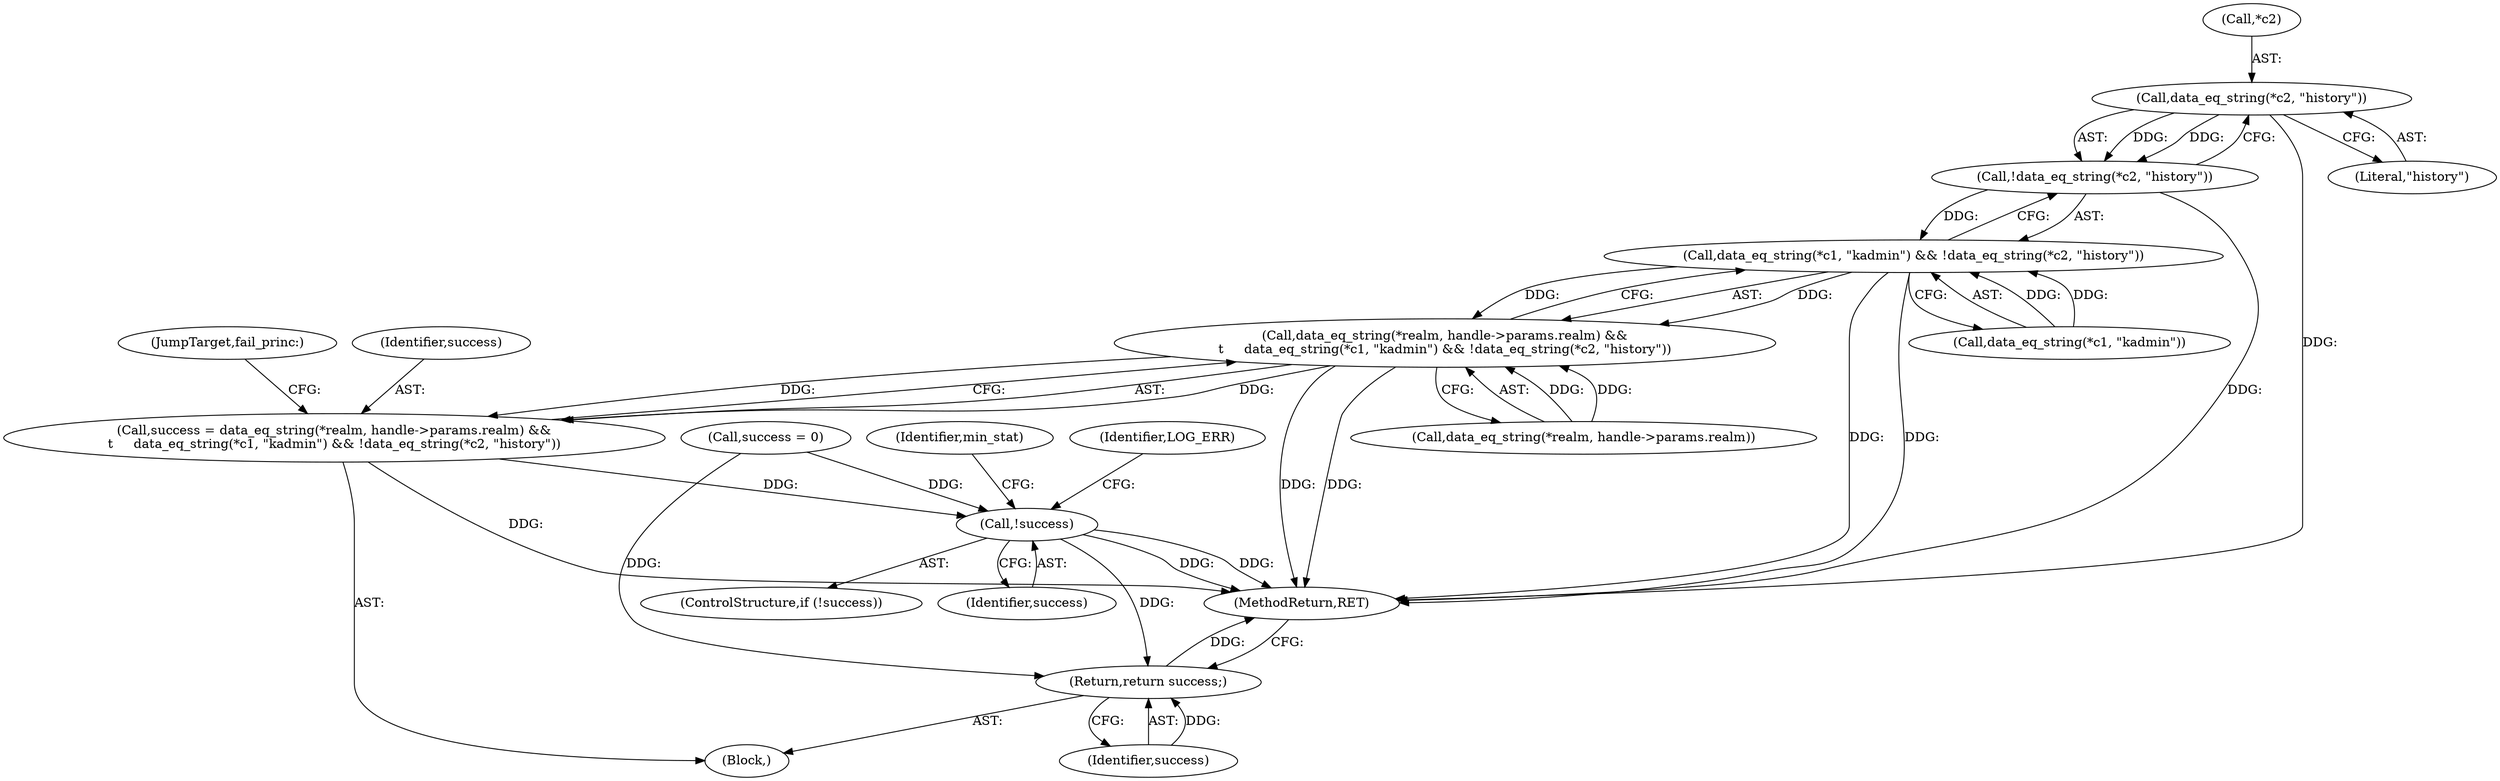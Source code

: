 digraph "0_krb5_6609658db0799053fbef0d7d0aa2f1fd68ef32d8@pointer" {
"1000245" [label="(Call,data_eq_string(*c2, \"history\"))"];
"1000244" [label="(Call,!data_eq_string(*c2, \"history\"))"];
"1000239" [label="(Call,data_eq_string(*c1, \"kadmin\") && !data_eq_string(*c2, \"history\"))"];
"1000230" [label="(Call,data_eq_string(*realm, handle->params.realm) &&\n\t     data_eq_string(*c1, \"kadmin\") && !data_eq_string(*c2, \"history\"))"];
"1000228" [label="(Call,success = data_eq_string(*realm, handle->params.realm) &&\n\t     data_eq_string(*c1, \"kadmin\") && !data_eq_string(*c2, \"history\"))"];
"1000251" [label="(Call,!success)"];
"1000281" [label="(Return,return success;)"];
"1000251" [label="(Call,!success)"];
"1000240" [label="(Call,data_eq_string(*c1, \"kadmin\"))"];
"1000246" [label="(Call,*c2)"];
"1000119" [label="(Call,success = 0)"];
"1000103" [label="(Block,)"];
"1000269" [label="(Identifier,min_stat)"];
"1000249" [label="(JumpTarget,fail_princ:)"];
"1000245" [label="(Call,data_eq_string(*c2, \"history\"))"];
"1000250" [label="(ControlStructure,if (!success))"];
"1000229" [label="(Identifier,success)"];
"1000281" [label="(Return,return success;)"];
"1000283" [label="(MethodReturn,RET)"];
"1000239" [label="(Call,data_eq_string(*c1, \"kadmin\") && !data_eq_string(*c2, \"history\"))"];
"1000230" [label="(Call,data_eq_string(*realm, handle->params.realm) &&\n\t     data_eq_string(*c1, \"kadmin\") && !data_eq_string(*c2, \"history\"))"];
"1000282" [label="(Identifier,success)"];
"1000252" [label="(Identifier,success)"];
"1000244" [label="(Call,!data_eq_string(*c2, \"history\"))"];
"1000228" [label="(Call,success = data_eq_string(*realm, handle->params.realm) &&\n\t     data_eq_string(*c1, \"kadmin\") && !data_eq_string(*c2, \"history\"))"];
"1000231" [label="(Call,data_eq_string(*realm, handle->params.realm))"];
"1000255" [label="(Identifier,LOG_ERR)"];
"1000248" [label="(Literal,\"history\")"];
"1000245" -> "1000244"  [label="AST: "];
"1000245" -> "1000248"  [label="CFG: "];
"1000246" -> "1000245"  [label="AST: "];
"1000248" -> "1000245"  [label="AST: "];
"1000244" -> "1000245"  [label="CFG: "];
"1000245" -> "1000283"  [label="DDG: "];
"1000245" -> "1000244"  [label="DDG: "];
"1000245" -> "1000244"  [label="DDG: "];
"1000244" -> "1000239"  [label="AST: "];
"1000239" -> "1000244"  [label="CFG: "];
"1000244" -> "1000283"  [label="DDG: "];
"1000244" -> "1000239"  [label="DDG: "];
"1000239" -> "1000230"  [label="AST: "];
"1000239" -> "1000240"  [label="CFG: "];
"1000240" -> "1000239"  [label="AST: "];
"1000230" -> "1000239"  [label="CFG: "];
"1000239" -> "1000283"  [label="DDG: "];
"1000239" -> "1000283"  [label="DDG: "];
"1000239" -> "1000230"  [label="DDG: "];
"1000239" -> "1000230"  [label="DDG: "];
"1000240" -> "1000239"  [label="DDG: "];
"1000240" -> "1000239"  [label="DDG: "];
"1000230" -> "1000228"  [label="AST: "];
"1000230" -> "1000231"  [label="CFG: "];
"1000231" -> "1000230"  [label="AST: "];
"1000228" -> "1000230"  [label="CFG: "];
"1000230" -> "1000283"  [label="DDG: "];
"1000230" -> "1000283"  [label="DDG: "];
"1000230" -> "1000228"  [label="DDG: "];
"1000230" -> "1000228"  [label="DDG: "];
"1000231" -> "1000230"  [label="DDG: "];
"1000231" -> "1000230"  [label="DDG: "];
"1000228" -> "1000103"  [label="AST: "];
"1000229" -> "1000228"  [label="AST: "];
"1000249" -> "1000228"  [label="CFG: "];
"1000228" -> "1000283"  [label="DDG: "];
"1000228" -> "1000251"  [label="DDG: "];
"1000251" -> "1000250"  [label="AST: "];
"1000251" -> "1000252"  [label="CFG: "];
"1000252" -> "1000251"  [label="AST: "];
"1000255" -> "1000251"  [label="CFG: "];
"1000269" -> "1000251"  [label="CFG: "];
"1000251" -> "1000283"  [label="DDG: "];
"1000251" -> "1000283"  [label="DDG: "];
"1000119" -> "1000251"  [label="DDG: "];
"1000251" -> "1000281"  [label="DDG: "];
"1000281" -> "1000103"  [label="AST: "];
"1000281" -> "1000282"  [label="CFG: "];
"1000282" -> "1000281"  [label="AST: "];
"1000283" -> "1000281"  [label="CFG: "];
"1000281" -> "1000283"  [label="DDG: "];
"1000282" -> "1000281"  [label="DDG: "];
"1000119" -> "1000281"  [label="DDG: "];
}
